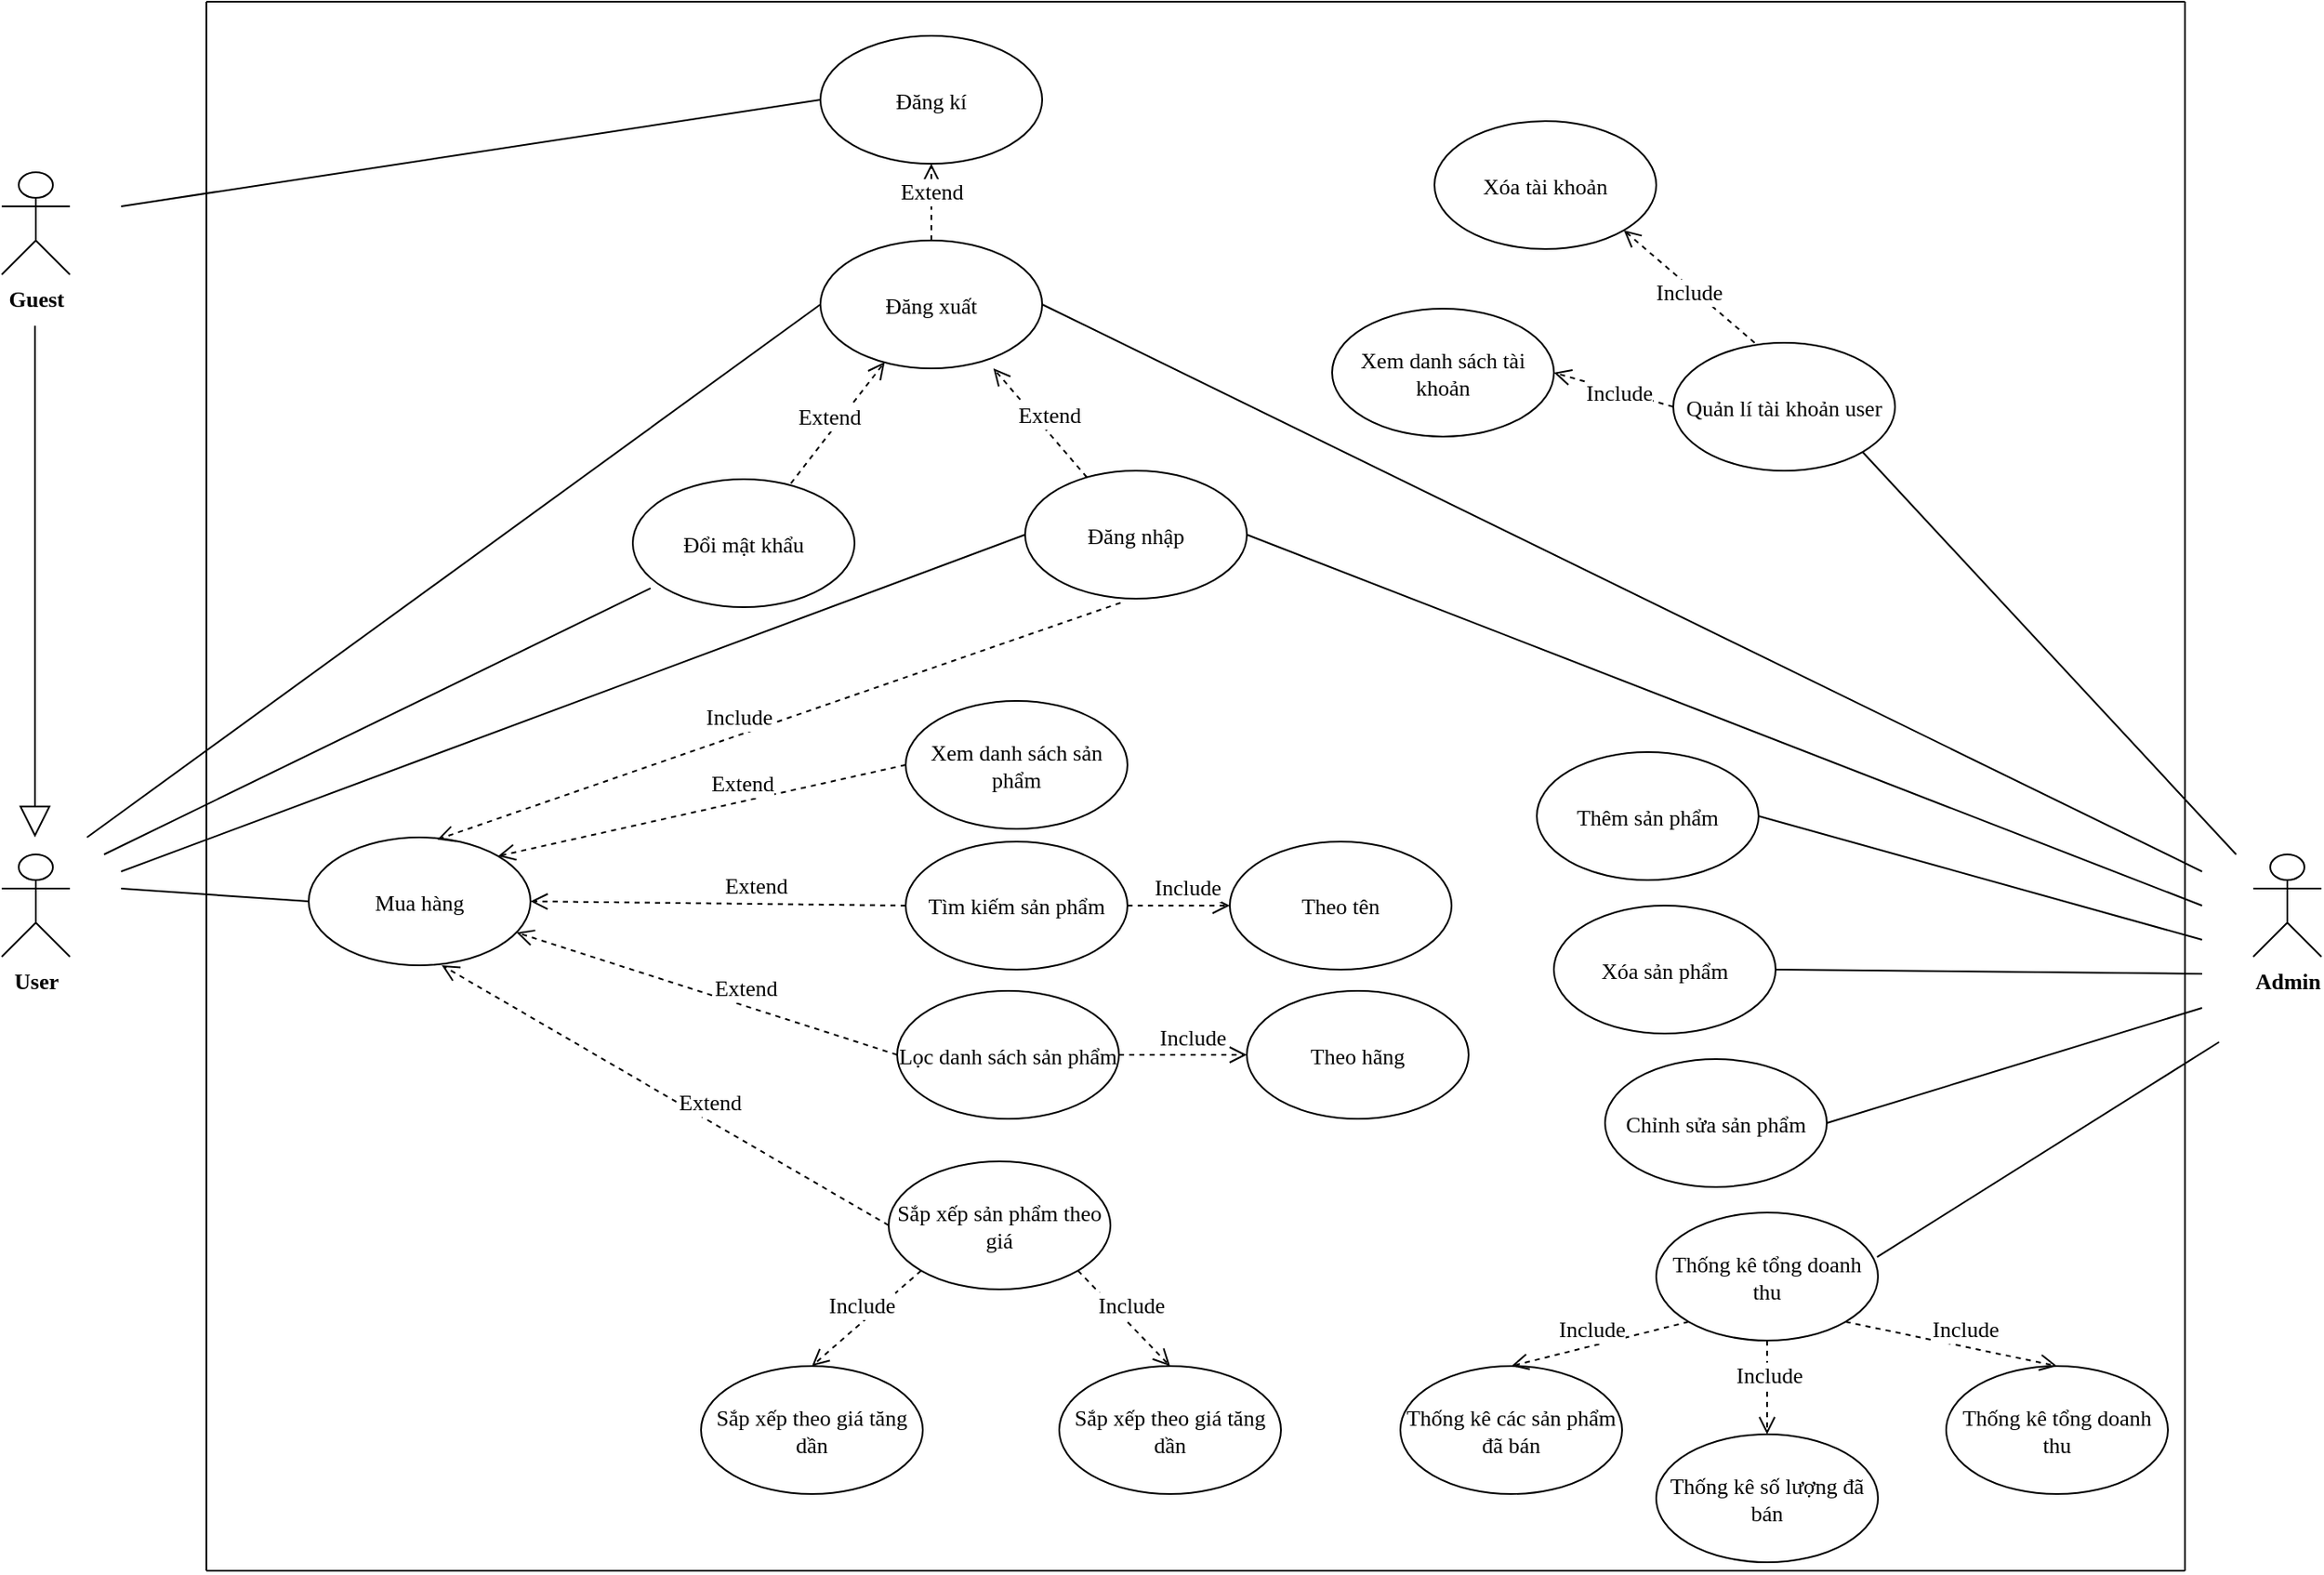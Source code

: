 <mxfile version="24.4.4" type="device">
  <diagram name="Trang-1" id="Ez-roee0LSybu7dA_5UI">
    <mxGraphModel dx="2219" dy="958" grid="1" gridSize="10" guides="1" tooltips="1" connect="1" arrows="1" fold="1" page="1" pageScale="1" pageWidth="3300" pageHeight="4681" math="0" shadow="0">
      <root>
        <mxCell id="0" />
        <mxCell id="1" parent="0" />
        <mxCell id="I7UhPi0JV_NqZPCaO7OM-1" value="&lt;b&gt;Guest&lt;/b&gt;" style="shape=umlActor;verticalLabelPosition=bottom;verticalAlign=top;html=1;outlineConnect=0;direction=east;fontFamily=Times New Roman;fontSize=13;fontStyle=0" parent="1" vertex="1">
          <mxGeometry x="1120" y="1140" width="40" height="60" as="geometry" />
        </mxCell>
        <mxCell id="I7UhPi0JV_NqZPCaO7OM-5" value="Đăng kí" style="ellipse;whiteSpace=wrap;html=1;fontFamily=Times New Roman;fontSize=13;fontStyle=0" parent="1" vertex="1">
          <mxGeometry x="1600" y="1060" width="130" height="75" as="geometry" />
        </mxCell>
        <mxCell id="I7UhPi0JV_NqZPCaO7OM-7" value="" style="endArrow=none;html=1;rounded=0;entryX=0;entryY=0.5;entryDx=0;entryDy=0;fontFamily=Times New Roman;fontSize=13;fontStyle=0" parent="1" target="I7UhPi0JV_NqZPCaO7OM-5" edge="1">
          <mxGeometry width="50" height="50" relative="1" as="geometry">
            <mxPoint x="1190" y="1160" as="sourcePoint" />
            <mxPoint x="1560" y="1130" as="targetPoint" />
          </mxGeometry>
        </mxCell>
        <mxCell id="I7UhPi0JV_NqZPCaO7OM-8" value="Đăng xuất" style="ellipse;whiteSpace=wrap;html=1;fontFamily=Times New Roman;fontSize=13;fontStyle=0" parent="1" vertex="1">
          <mxGeometry x="1600" y="1180" width="130" height="75" as="geometry" />
        </mxCell>
        <mxCell id="I7UhPi0JV_NqZPCaO7OM-9" value="&lt;b&gt;User&lt;/b&gt;" style="shape=umlActor;verticalLabelPosition=bottom;verticalAlign=top;html=1;fontFamily=Times New Roman;fontSize=13;fontStyle=0" parent="1" vertex="1">
          <mxGeometry x="1120" y="1540" width="40" height="60" as="geometry" />
        </mxCell>
        <mxCell id="I7UhPi0JV_NqZPCaO7OM-12" value="Extend" style="html=1;verticalAlign=bottom;endArrow=open;dashed=1;endSize=8;curved=0;rounded=0;exitX=0.5;exitY=0;exitDx=0;exitDy=0;entryX=0.5;entryY=1;entryDx=0;entryDy=0;fontFamily=Times New Roman;fontSize=13;fontStyle=0" parent="1" source="I7UhPi0JV_NqZPCaO7OM-8" target="I7UhPi0JV_NqZPCaO7OM-5" edge="1">
          <mxGeometry x="-0.2" relative="1" as="geometry">
            <mxPoint x="1690" y="1200" as="sourcePoint" />
            <mxPoint x="1648" y="1140" as="targetPoint" />
            <mxPoint as="offset" />
          </mxGeometry>
        </mxCell>
        <mxCell id="I7UhPi0JV_NqZPCaO7OM-15" value="Đổi mật khẩu" style="ellipse;whiteSpace=wrap;html=1;fontFamily=Times New Roman;fontSize=13;fontStyle=0" parent="1" vertex="1">
          <mxGeometry x="1490" y="1320" width="130" height="75" as="geometry" />
        </mxCell>
        <mxCell id="I7UhPi0JV_NqZPCaO7OM-16" value="Đăng nhập" style="ellipse;whiteSpace=wrap;html=1;fontFamily=Times New Roman;fontSize=13;fontStyle=0" parent="1" vertex="1">
          <mxGeometry x="1720" y="1315" width="130" height="75" as="geometry" />
        </mxCell>
        <mxCell id="I7UhPi0JV_NqZPCaO7OM-17" value="Xem danh sách sản phẩm" style="ellipse;whiteSpace=wrap;html=1;fontFamily=Times New Roman;fontSize=13;fontStyle=0" parent="1" vertex="1">
          <mxGeometry x="1650" y="1450" width="130" height="75" as="geometry" />
        </mxCell>
        <mxCell id="I7UhPi0JV_NqZPCaO7OM-18" value="Tìm kiếm sản phẩm" style="ellipse;whiteSpace=wrap;html=1;fontFamily=Times New Roman;fontSize=13;fontStyle=0" parent="1" vertex="1">
          <mxGeometry x="1650" y="1532.5" width="130" height="75" as="geometry" />
        </mxCell>
        <mxCell id="I7UhPi0JV_NqZPCaO7OM-19" value="Theo tên" style="ellipse;whiteSpace=wrap;html=1;fontFamily=Times New Roman;fontSize=13;fontStyle=0" parent="1" vertex="1">
          <mxGeometry x="1840" y="1532.5" width="130" height="75" as="geometry" />
        </mxCell>
        <mxCell id="I7UhPi0JV_NqZPCaO7OM-20" value="Lọc danh sách sản phẩm" style="ellipse;whiteSpace=wrap;html=1;fontFamily=Times New Roman;fontSize=13;fontStyle=0" parent="1" vertex="1">
          <mxGeometry x="1645" y="1620" width="130" height="75" as="geometry" />
        </mxCell>
        <mxCell id="I7UhPi0JV_NqZPCaO7OM-21" value="Theo hãng" style="ellipse;whiteSpace=wrap;html=1;fontFamily=Times New Roman;fontSize=13;fontStyle=0" parent="1" vertex="1">
          <mxGeometry x="1850" y="1620" width="130" height="75" as="geometry" />
        </mxCell>
        <mxCell id="I7UhPi0JV_NqZPCaO7OM-22" value="Sắp xếp sản phẩm theo giá" style="ellipse;whiteSpace=wrap;html=1;fontFamily=Times New Roman;fontSize=13;fontStyle=0" parent="1" vertex="1">
          <mxGeometry x="1640" y="1720" width="130" height="75" as="geometry" />
        </mxCell>
        <mxCell id="I7UhPi0JV_NqZPCaO7OM-23" value="Sắp xếp theo giá tăng dần" style="ellipse;whiteSpace=wrap;html=1;fontFamily=Times New Roman;fontSize=13;fontStyle=0" parent="1" vertex="1">
          <mxGeometry x="1740" y="1840" width="130" height="75" as="geometry" />
        </mxCell>
        <mxCell id="I7UhPi0JV_NqZPCaO7OM-24" value="Sắp xếp theo giá tăng dần" style="ellipse;whiteSpace=wrap;html=1;fontFamily=Times New Roman;fontSize=13;fontStyle=0" parent="1" vertex="1">
          <mxGeometry x="1530" y="1840" width="130" height="75" as="geometry" />
        </mxCell>
        <mxCell id="I7UhPi0JV_NqZPCaO7OM-32" value="Include" style="html=1;verticalAlign=bottom;endArrow=open;dashed=1;endSize=8;curved=0;rounded=0;exitX=0;exitY=1;exitDx=0;exitDy=0;entryX=0.5;entryY=0;entryDx=0;entryDy=0;fontFamily=Times New Roman;fontSize=13;fontStyle=0" parent="1" source="I7UhPi0JV_NqZPCaO7OM-22" target="I7UhPi0JV_NqZPCaO7OM-24" edge="1">
          <mxGeometry x="0.121" relative="1" as="geometry">
            <mxPoint x="1870" y="1770" as="sourcePoint" />
            <mxPoint x="1790" y="1770" as="targetPoint" />
            <mxPoint x="1" as="offset" />
          </mxGeometry>
        </mxCell>
        <mxCell id="I7UhPi0JV_NqZPCaO7OM-33" value="Include" style="html=1;verticalAlign=bottom;endArrow=open;dashed=1;endSize=8;curved=0;rounded=0;exitX=1;exitY=1;exitDx=0;exitDy=0;entryX=0.5;entryY=0;entryDx=0;entryDy=0;fontFamily=Times New Roman;fontSize=13;fontStyle=0" parent="1" source="I7UhPi0JV_NqZPCaO7OM-22" target="I7UhPi0JV_NqZPCaO7OM-23" edge="1">
          <mxGeometry x="0.121" relative="1" as="geometry">
            <mxPoint x="1705" y="1821" as="sourcePoint" />
            <mxPoint x="1660" y="1890" as="targetPoint" />
            <mxPoint x="1" as="offset" />
          </mxGeometry>
        </mxCell>
        <mxCell id="I7UhPi0JV_NqZPCaO7OM-34" value="" style="endArrow=block;endSize=16;endFill=0;html=1;rounded=0;fontFamily=Times New Roman;fontSize=13;fontStyle=0" parent="1" edge="1">
          <mxGeometry width="160" relative="1" as="geometry">
            <mxPoint x="1139.5" y="1230" as="sourcePoint" />
            <mxPoint x="1139.5" y="1530" as="targetPoint" />
          </mxGeometry>
        </mxCell>
        <mxCell id="I7UhPi0JV_NqZPCaO7OM-35" value="Include" style="html=1;verticalAlign=bottom;endArrow=open;dashed=1;endSize=8;curved=0;rounded=0;exitX=1;exitY=0.5;exitDx=0;exitDy=0;entryX=0;entryY=0.5;entryDx=0;entryDy=0;fontFamily=Times New Roman;fontSize=13;fontStyle=0" parent="1" source="I7UhPi0JV_NqZPCaO7OM-18" target="I7UhPi0JV_NqZPCaO7OM-19" edge="1">
          <mxGeometry x="0.121" relative="1" as="geometry">
            <mxPoint x="1705" y="1821" as="sourcePoint" />
            <mxPoint x="1660" y="1890" as="targetPoint" />
            <mxPoint x="1" as="offset" />
          </mxGeometry>
        </mxCell>
        <mxCell id="I7UhPi0JV_NqZPCaO7OM-36" value="Include" style="html=1;verticalAlign=bottom;endArrow=open;dashed=1;endSize=8;curved=0;rounded=0;exitX=1;exitY=0.5;exitDx=0;exitDy=0;entryX=0;entryY=0.5;entryDx=0;entryDy=0;fontFamily=Times New Roman;fontSize=13;fontStyle=0" parent="1" source="I7UhPi0JV_NqZPCaO7OM-20" target="I7UhPi0JV_NqZPCaO7OM-21" edge="1">
          <mxGeometry x="0.121" relative="1" as="geometry">
            <mxPoint x="1715" y="1831" as="sourcePoint" />
            <mxPoint x="1670" y="1900" as="targetPoint" />
            <mxPoint x="1" as="offset" />
          </mxGeometry>
        </mxCell>
        <mxCell id="I7UhPi0JV_NqZPCaO7OM-38" value="&lt;b&gt;Admin&lt;/b&gt;" style="shape=umlActor;verticalLabelPosition=bottom;verticalAlign=top;html=1;fontFamily=Times New Roman;fontSize=13;fontStyle=0" parent="1" vertex="1">
          <mxGeometry x="2440" y="1540" width="40" height="60" as="geometry" />
        </mxCell>
        <mxCell id="I7UhPi0JV_NqZPCaO7OM-39" value="Mua hàng" style="ellipse;whiteSpace=wrap;html=1;fontFamily=Times New Roman;fontSize=13;fontStyle=0" parent="1" vertex="1">
          <mxGeometry x="1300" y="1530" width="130" height="75" as="geometry" />
        </mxCell>
        <mxCell id="I7UhPi0JV_NqZPCaO7OM-40" value="" style="endArrow=none;html=1;rounded=0;entryX=0;entryY=0.5;entryDx=0;entryDy=0;fontFamily=Times New Roman;fontSize=13;fontStyle=0" parent="1" target="I7UhPi0JV_NqZPCaO7OM-39" edge="1">
          <mxGeometry width="50" height="50" relative="1" as="geometry">
            <mxPoint x="1190" y="1560" as="sourcePoint" />
            <mxPoint x="1730" y="1390" as="targetPoint" />
          </mxGeometry>
        </mxCell>
        <mxCell id="I7UhPi0JV_NqZPCaO7OM-44" value="Extend" style="html=1;verticalAlign=bottom;endArrow=open;dashed=1;endSize=8;curved=0;rounded=0;entryX=1;entryY=0;entryDx=0;entryDy=0;fontFamily=Times New Roman;fontSize=13;fontStyle=0;exitX=0;exitY=0.5;exitDx=0;exitDy=0;" parent="1" source="I7UhPi0JV_NqZPCaO7OM-17" target="I7UhPi0JV_NqZPCaO7OM-39" edge="1">
          <mxGeometry x="-0.2" relative="1" as="geometry">
            <mxPoint x="1620" y="1470" as="sourcePoint" />
            <mxPoint x="1630" y="1280" as="targetPoint" />
            <mxPoint as="offset" />
          </mxGeometry>
        </mxCell>
        <mxCell id="I7UhPi0JV_NqZPCaO7OM-45" value="Extend" style="html=1;verticalAlign=bottom;endArrow=open;dashed=1;endSize=8;curved=0;rounded=0;exitX=0;exitY=0.5;exitDx=0;exitDy=0;fontFamily=Times New Roman;fontSize=13;fontStyle=0;entryX=1;entryY=0.5;entryDx=0;entryDy=0;" parent="1" source="I7UhPi0JV_NqZPCaO7OM-18" target="I7UhPi0JV_NqZPCaO7OM-39" edge="1">
          <mxGeometry x="-0.2" relative="1" as="geometry">
            <mxPoint x="1409" y="1569" as="sourcePoint" />
            <mxPoint x="1470" y="1560" as="targetPoint" />
            <mxPoint as="offset" />
          </mxGeometry>
        </mxCell>
        <mxCell id="I7UhPi0JV_NqZPCaO7OM-46" value="Extend" style="html=1;verticalAlign=bottom;endArrow=open;dashed=1;endSize=8;curved=0;rounded=0;exitX=0;exitY=0.5;exitDx=0;exitDy=0;fontFamily=Times New Roman;fontSize=13;fontStyle=0;" parent="1" source="I7UhPi0JV_NqZPCaO7OM-20" target="I7UhPi0JV_NqZPCaO7OM-39" edge="1">
          <mxGeometry x="-0.2" relative="1" as="geometry">
            <mxPoint x="1419" y="1579" as="sourcePoint" />
            <mxPoint x="1370" y="1710" as="targetPoint" />
            <mxPoint as="offset" />
          </mxGeometry>
        </mxCell>
        <mxCell id="I7UhPi0JV_NqZPCaO7OM-47" value="Extend" style="html=1;verticalAlign=bottom;endArrow=open;dashed=1;endSize=8;curved=0;rounded=0;exitX=0;exitY=0.5;exitDx=0;exitDy=0;fontFamily=Times New Roman;fontSize=13;fontStyle=0;entryX=0.6;entryY=1;entryDx=0;entryDy=0;entryPerimeter=0;" parent="1" source="I7UhPi0JV_NqZPCaO7OM-22" target="I7UhPi0JV_NqZPCaO7OM-39" edge="1">
          <mxGeometry x="-0.2" relative="1" as="geometry">
            <mxPoint x="1429" y="1589" as="sourcePoint" />
            <mxPoint x="1370" y="1590" as="targetPoint" />
            <mxPoint as="offset" />
          </mxGeometry>
        </mxCell>
        <mxCell id="I7UhPi0JV_NqZPCaO7OM-49" value="Quản lí tài khoản user" style="ellipse;whiteSpace=wrap;html=1;fontFamily=Times New Roman;fontSize=13;fontStyle=0" parent="1" vertex="1">
          <mxGeometry x="2100" y="1240" width="130" height="75" as="geometry" />
        </mxCell>
        <mxCell id="I7UhPi0JV_NqZPCaO7OM-50" value="Thêm sản phẩm" style="ellipse;whiteSpace=wrap;html=1;fontFamily=Times New Roman;fontSize=13;fontStyle=0" parent="1" vertex="1">
          <mxGeometry x="2020" y="1480" width="130" height="75" as="geometry" />
        </mxCell>
        <mxCell id="I7UhPi0JV_NqZPCaO7OM-51" value="Xóa sản phẩm" style="ellipse;whiteSpace=wrap;html=1;fontFamily=Times New Roman;fontSize=13;fontStyle=0" parent="1" vertex="1">
          <mxGeometry x="2030" y="1570" width="130" height="75" as="geometry" />
        </mxCell>
        <mxCell id="I7UhPi0JV_NqZPCaO7OM-52" value="Chỉnh sửa sản phẩm" style="ellipse;whiteSpace=wrap;html=1;fontFamily=Times New Roman;fontSize=13;fontStyle=0" parent="1" vertex="1">
          <mxGeometry x="2060" y="1660" width="130" height="75" as="geometry" />
        </mxCell>
        <mxCell id="I7UhPi0JV_NqZPCaO7OM-53" value="Thống kê tổng doanh thu" style="ellipse;whiteSpace=wrap;html=1;fontFamily=Times New Roman;fontSize=13;fontStyle=0" parent="1" vertex="1">
          <mxGeometry x="2090" y="1750" width="130" height="75" as="geometry" />
        </mxCell>
        <mxCell id="I7UhPi0JV_NqZPCaO7OM-54" value="Thống kê các sản phẩm đã bán" style="ellipse;whiteSpace=wrap;html=1;fontFamily=Times New Roman;fontSize=13;fontStyle=0" parent="1" vertex="1">
          <mxGeometry x="1940" y="1840" width="130" height="75" as="geometry" />
        </mxCell>
        <mxCell id="I7UhPi0JV_NqZPCaO7OM-55" value="Thống kê số lượng đã bán" style="ellipse;whiteSpace=wrap;html=1;fontFamily=Times New Roman;fontSize=13;fontStyle=0" parent="1" vertex="1">
          <mxGeometry x="2090" y="1880" width="130" height="75" as="geometry" />
        </mxCell>
        <mxCell id="I7UhPi0JV_NqZPCaO7OM-56" value="Thống kê tổng doanh thu" style="ellipse;whiteSpace=wrap;html=1;fontFamily=Times New Roman;fontSize=13;fontStyle=0" parent="1" vertex="1">
          <mxGeometry x="2260" y="1840" width="130" height="75" as="geometry" />
        </mxCell>
        <mxCell id="I7UhPi0JV_NqZPCaO7OM-57" value="" style="endArrow=none;html=1;rounded=0;entryX=1;entryY=1;entryDx=0;entryDy=0;fontFamily=Times New Roman;fontSize=13;fontStyle=0" parent="1" target="I7UhPi0JV_NqZPCaO7OM-49" edge="1">
          <mxGeometry width="50" height="50" relative="1" as="geometry">
            <mxPoint x="2430" y="1540" as="sourcePoint" />
            <mxPoint x="2000" y="1520" as="targetPoint" />
          </mxGeometry>
        </mxCell>
        <mxCell id="I7UhPi0JV_NqZPCaO7OM-59" value="" style="endArrow=none;html=1;rounded=0;entryX=1;entryY=0.5;entryDx=0;entryDy=0;fontFamily=Times New Roman;fontSize=13;fontStyle=0" parent="1" target="I7UhPi0JV_NqZPCaO7OM-50" edge="1">
          <mxGeometry width="50" height="50" relative="1" as="geometry">
            <mxPoint x="2410" y="1590" as="sourcePoint" />
            <mxPoint x="2190" y="1580" as="targetPoint" />
          </mxGeometry>
        </mxCell>
        <mxCell id="I7UhPi0JV_NqZPCaO7OM-62" value="" style="endArrow=none;html=1;rounded=0;entryX=1;entryY=0.5;entryDx=0;entryDy=0;fontFamily=Times New Roman;fontSize=13;fontStyle=0" parent="1" target="I7UhPi0JV_NqZPCaO7OM-51" edge="1">
          <mxGeometry width="50" height="50" relative="1" as="geometry">
            <mxPoint x="2410" y="1610" as="sourcePoint" />
            <mxPoint x="2200" y="1590" as="targetPoint" />
          </mxGeometry>
        </mxCell>
        <mxCell id="I7UhPi0JV_NqZPCaO7OM-63" value="" style="endArrow=none;html=1;rounded=0;entryX=1;entryY=0.5;entryDx=0;entryDy=0;fontFamily=Times New Roman;fontSize=13;fontStyle=0" parent="1" target="I7UhPi0JV_NqZPCaO7OM-52" edge="1">
          <mxGeometry width="50" height="50" relative="1" as="geometry">
            <mxPoint x="2410" y="1630" as="sourcePoint" />
            <mxPoint x="2210" y="1680" as="targetPoint" />
          </mxGeometry>
        </mxCell>
        <mxCell id="I7UhPi0JV_NqZPCaO7OM-64" value="" style="endArrow=none;html=1;rounded=0;entryX=0.996;entryY=0.347;entryDx=0;entryDy=0;entryPerimeter=0;fontFamily=Times New Roman;fontSize=13;fontStyle=0" parent="1" target="I7UhPi0JV_NqZPCaO7OM-53" edge="1">
          <mxGeometry width="50" height="50" relative="1" as="geometry">
            <mxPoint x="2420" y="1650" as="sourcePoint" />
            <mxPoint x="2320" y="1840" as="targetPoint" />
          </mxGeometry>
        </mxCell>
        <mxCell id="I7UhPi0JV_NqZPCaO7OM-65" value="Include" style="html=1;verticalAlign=bottom;endArrow=open;dashed=1;endSize=8;curved=0;rounded=0;exitX=0;exitY=1;exitDx=0;exitDy=0;entryX=0.5;entryY=0;entryDx=0;entryDy=0;fontFamily=Times New Roman;fontSize=13;fontStyle=0" parent="1" source="I7UhPi0JV_NqZPCaO7OM-53" target="I7UhPi0JV_NqZPCaO7OM-54" edge="1">
          <mxGeometry x="0.121" relative="1" as="geometry">
            <mxPoint x="1665" y="1821" as="sourcePoint" />
            <mxPoint x="1710" y="1890" as="targetPoint" />
            <mxPoint x="1" as="offset" />
          </mxGeometry>
        </mxCell>
        <mxCell id="I7UhPi0JV_NqZPCaO7OM-66" value="Include" style="html=1;verticalAlign=bottom;endArrow=open;dashed=1;endSize=8;curved=0;rounded=0;exitX=0.5;exitY=1;exitDx=0;exitDy=0;entryX=0.5;entryY=0;entryDx=0;entryDy=0;fontFamily=Times New Roman;fontSize=13;fontStyle=0" parent="1" source="I7UhPi0JV_NqZPCaO7OM-53" target="I7UhPi0JV_NqZPCaO7OM-55" edge="1">
          <mxGeometry x="0.121" relative="1" as="geometry">
            <mxPoint x="1675" y="1831" as="sourcePoint" />
            <mxPoint x="1720" y="1900" as="targetPoint" />
            <mxPoint x="1" as="offset" />
          </mxGeometry>
        </mxCell>
        <mxCell id="I7UhPi0JV_NqZPCaO7OM-67" value="Include" style="html=1;verticalAlign=bottom;endArrow=open;dashed=1;endSize=8;curved=0;rounded=0;exitX=1;exitY=1;exitDx=0;exitDy=0;entryX=0.5;entryY=0;entryDx=0;entryDy=0;fontFamily=Times New Roman;fontSize=13;fontStyle=0" parent="1" source="I7UhPi0JV_NqZPCaO7OM-53" target="I7UhPi0JV_NqZPCaO7OM-56" edge="1">
          <mxGeometry x="0.121" relative="1" as="geometry">
            <mxPoint x="2185" y="1881" as="sourcePoint" />
            <mxPoint x="2080" y="1950" as="targetPoint" />
            <mxPoint x="1" as="offset" />
          </mxGeometry>
        </mxCell>
        <mxCell id="I7UhPi0JV_NqZPCaO7OM-68" value="" style="endArrow=none;html=1;rounded=0;entryX=1;entryY=0.5;entryDx=0;entryDy=0;fontStyle=0;fontFamily=Times New Roman;fontSize=13;" parent="1" target="I7UhPi0JV_NqZPCaO7OM-8" edge="1">
          <mxGeometry width="50" height="50" relative="1" as="geometry">
            <mxPoint x="2410" y="1550" as="sourcePoint" />
            <mxPoint x="1760" y="1335" as="targetPoint" />
          </mxGeometry>
        </mxCell>
        <mxCell id="I7UhPi0JV_NqZPCaO7OM-69" value="" style="endArrow=none;html=1;rounded=0;entryX=1;entryY=0.5;entryDx=0;entryDy=0;fontFamily=Times New Roman;fontSize=13;fontStyle=0" parent="1" target="I7UhPi0JV_NqZPCaO7OM-16" edge="1">
          <mxGeometry width="50" height="50" relative="1" as="geometry">
            <mxPoint x="2410" y="1570" as="sourcePoint" />
            <mxPoint x="1770" y="1400" as="targetPoint" />
          </mxGeometry>
        </mxCell>
        <mxCell id="JXSw63rtv7T_D-Yg8UCI-1" value="Include" style="html=1;verticalAlign=bottom;endArrow=open;dashed=1;endSize=8;curved=0;rounded=0;exitX=0;exitY=0.5;exitDx=0;exitDy=0;fontFamily=Times New Roman;fontSize=13;fontStyle=0;entryX=1;entryY=0.5;entryDx=0;entryDy=0;" parent="1" source="I7UhPi0JV_NqZPCaO7OM-49" target="5jCT0pfXnlYJdVmQb8YE-1" edge="1">
          <mxGeometry x="-0.181" y="11" relative="1" as="geometry">
            <mxPoint x="2110" y="1275" as="sourcePoint" />
            <mxPoint x="2040" y="1230" as="targetPoint" />
            <mxPoint as="offset" />
          </mxGeometry>
        </mxCell>
        <mxCell id="JXSw63rtv7T_D-Yg8UCI-2" value="Xóa tài khoản" style="ellipse;whiteSpace=wrap;html=1;fontFamily=Times New Roman;fontSize=13;fontStyle=0" parent="1" vertex="1">
          <mxGeometry x="1960" y="1110" width="130" height="75" as="geometry" />
        </mxCell>
        <mxCell id="5jCT0pfXnlYJdVmQb8YE-1" value="Xem danh sách tài khoản" style="ellipse;whiteSpace=wrap;html=1;fontFamily=Times New Roman;fontSize=13;fontStyle=0" parent="1" vertex="1">
          <mxGeometry x="1900" y="1220" width="130" height="75" as="geometry" />
        </mxCell>
        <mxCell id="5jCT0pfXnlYJdVmQb8YE-2" value="Include" style="html=1;verticalAlign=bottom;endArrow=open;dashed=1;endSize=8;curved=0;rounded=0;exitX=0.367;exitY=0;exitDx=0;exitDy=0;fontFamily=Times New Roman;fontSize=13;fontStyle=0;entryX=1;entryY=1;entryDx=0;entryDy=0;exitPerimeter=0;" parent="1" source="I7UhPi0JV_NqZPCaO7OM-49" target="JXSw63rtv7T_D-Yg8UCI-2" edge="1">
          <mxGeometry x="-0.181" y="11" relative="1" as="geometry">
            <mxPoint x="2120" y="1290" as="sourcePoint" />
            <mxPoint x="2040" y="1300" as="targetPoint" />
            <mxPoint as="offset" />
          </mxGeometry>
        </mxCell>
        <mxCell id="81e60GwzpviN4T54piEL-2" value="" style="endArrow=none;html=1;rounded=0;" parent="1" edge="1">
          <mxGeometry width="50" height="50" relative="1" as="geometry">
            <mxPoint x="1240" y="1960" as="sourcePoint" />
            <mxPoint x="1240" y="1040" as="targetPoint" />
          </mxGeometry>
        </mxCell>
        <mxCell id="81e60GwzpviN4T54piEL-4" value="" style="endArrow=none;html=1;rounded=0;" parent="1" edge="1">
          <mxGeometry width="50" height="50" relative="1" as="geometry">
            <mxPoint x="1240" y="1040" as="sourcePoint" />
            <mxPoint x="2400" y="1040" as="targetPoint" />
          </mxGeometry>
        </mxCell>
        <mxCell id="81e60GwzpviN4T54piEL-5" value="" style="endArrow=none;html=1;rounded=0;" parent="1" edge="1">
          <mxGeometry width="50" height="50" relative="1" as="geometry">
            <mxPoint x="2400" y="1960" as="sourcePoint" />
            <mxPoint x="2400" y="1040" as="targetPoint" />
          </mxGeometry>
        </mxCell>
        <mxCell id="81e60GwzpviN4T54piEL-6" value="" style="endArrow=none;html=1;rounded=0;" parent="1" edge="1">
          <mxGeometry width="50" height="50" relative="1" as="geometry">
            <mxPoint x="1240" y="1960" as="sourcePoint" />
            <mxPoint x="2400" y="1960" as="targetPoint" />
          </mxGeometry>
        </mxCell>
        <mxCell id="-69JEcYPjZ3-7Qg4jLRO-1" value="" style="endArrow=none;html=1;rounded=0;entryX=0;entryY=0.5;entryDx=0;entryDy=0;fontFamily=Times New Roman;fontSize=13;fontStyle=0" parent="1" target="I7UhPi0JV_NqZPCaO7OM-8" edge="1">
          <mxGeometry width="50" height="50" relative="1" as="geometry">
            <mxPoint x="1170" y="1530" as="sourcePoint" />
            <mxPoint x="1310" y="1570" as="targetPoint" />
          </mxGeometry>
        </mxCell>
        <mxCell id="-69JEcYPjZ3-7Qg4jLRO-2" value="" style="endArrow=none;html=1;rounded=0;entryX=0.08;entryY=0.853;entryDx=0;entryDy=0;fontFamily=Times New Roman;fontSize=13;fontStyle=0;entryPerimeter=0;" parent="1" target="I7UhPi0JV_NqZPCaO7OM-15" edge="1">
          <mxGeometry width="50" height="50" relative="1" as="geometry">
            <mxPoint x="1180" y="1540" as="sourcePoint" />
            <mxPoint x="1610" y="1260" as="targetPoint" />
          </mxGeometry>
        </mxCell>
        <mxCell id="-69JEcYPjZ3-7Qg4jLRO-3" value="" style="endArrow=none;html=1;rounded=0;entryX=0;entryY=0.5;entryDx=0;entryDy=0;fontFamily=Times New Roman;fontSize=13;fontStyle=0" parent="1" target="I7UhPi0JV_NqZPCaO7OM-16" edge="1">
          <mxGeometry width="50" height="50" relative="1" as="geometry">
            <mxPoint x="1190" y="1550" as="sourcePoint" />
            <mxPoint x="1620" y="1270" as="targetPoint" />
          </mxGeometry>
        </mxCell>
        <mxCell id="-69JEcYPjZ3-7Qg4jLRO-4" value="Extend" style="html=1;verticalAlign=bottom;endArrow=open;dashed=1;endSize=8;curved=0;rounded=0;fontFamily=Times New Roman;fontSize=13;fontStyle=0;entryX=0.29;entryY=0.95;entryDx=0;entryDy=0;exitX=0.713;exitY=0.033;exitDx=0;exitDy=0;exitPerimeter=0;entryPerimeter=0;" parent="1" source="I7UhPi0JV_NqZPCaO7OM-15" target="I7UhPi0JV_NqZPCaO7OM-8" edge="1">
          <mxGeometry x="-0.2" relative="1" as="geometry">
            <mxPoint x="1610" y="1310" as="sourcePoint" />
            <mxPoint x="1660" y="1140" as="targetPoint" />
            <mxPoint as="offset" />
          </mxGeometry>
        </mxCell>
        <mxCell id="-69JEcYPjZ3-7Qg4jLRO-5" value="Extend" style="html=1;verticalAlign=bottom;endArrow=open;dashed=1;endSize=8;curved=0;rounded=0;fontFamily=Times New Roman;fontSize=13;fontStyle=0;entryX=0.78;entryY=1;entryDx=0;entryDy=0;entryPerimeter=0;" parent="1" source="I7UhPi0JV_NqZPCaO7OM-16" target="I7UhPi0JV_NqZPCaO7OM-8" edge="1">
          <mxGeometry x="-0.2" relative="1" as="geometry">
            <mxPoint x="1753" y="1292" as="sourcePoint" />
            <mxPoint x="1695" y="1251" as="targetPoint" />
            <mxPoint as="offset" />
          </mxGeometry>
        </mxCell>
        <mxCell id="-69JEcYPjZ3-7Qg4jLRO-6" value="Include" style="html=1;verticalAlign=bottom;endArrow=open;dashed=1;endSize=8;curved=0;rounded=0;exitX=0.43;exitY=1.033;exitDx=0;exitDy=0;entryX=0.58;entryY=0.017;entryDx=0;entryDy=0;fontFamily=Times New Roman;fontSize=13;fontStyle=0;entryPerimeter=0;exitPerimeter=0;" parent="1" source="I7UhPi0JV_NqZPCaO7OM-16" target="I7UhPi0JV_NqZPCaO7OM-39" edge="1">
          <mxGeometry x="0.121" relative="1" as="geometry">
            <mxPoint x="1760" y="1670" as="sourcePoint" />
            <mxPoint x="1830" y="1670" as="targetPoint" />
            <mxPoint x="1" as="offset" />
          </mxGeometry>
        </mxCell>
      </root>
    </mxGraphModel>
  </diagram>
</mxfile>
